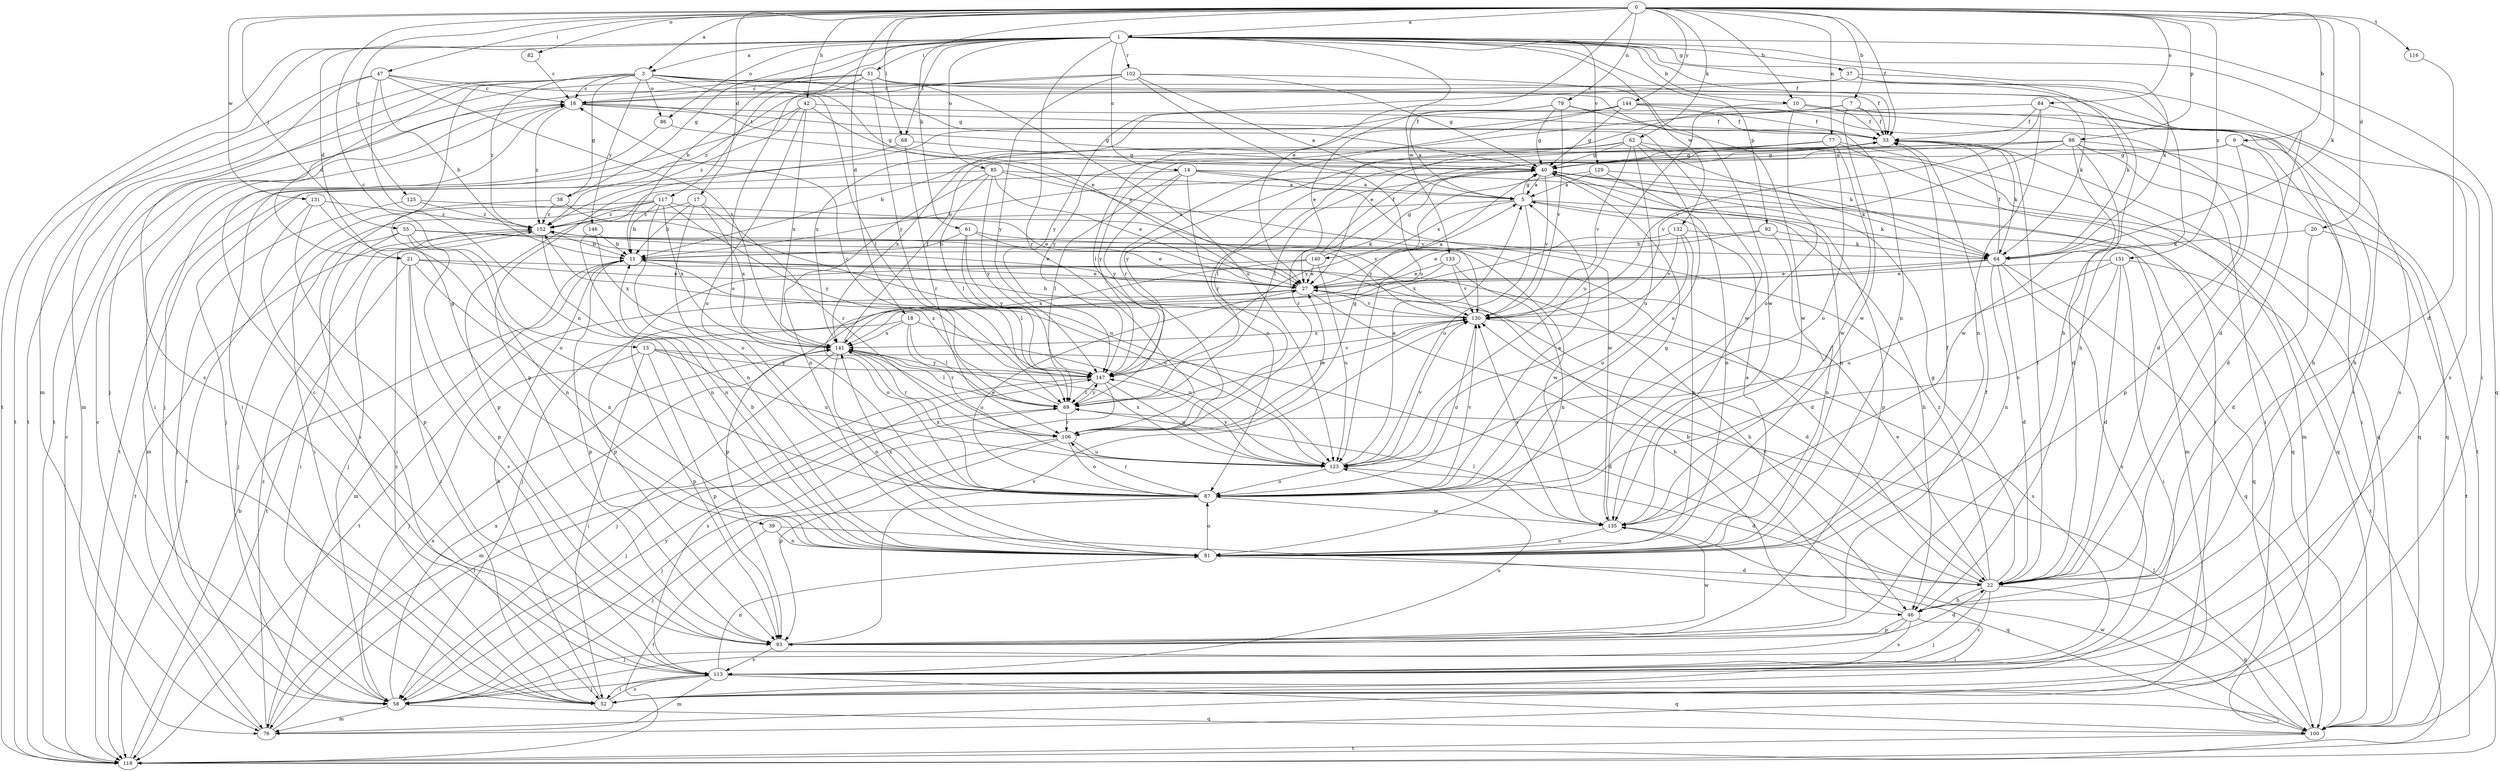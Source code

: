 strict digraph  {
0;
1;
3;
5;
7;
9;
10;
11;
13;
14;
16;
17;
18;
20;
21;
22;
27;
33;
37;
38;
39;
40;
42;
46;
47;
51;
52;
55;
58;
61;
62;
64;
68;
69;
76;
77;
79;
81;
82;
84;
85;
86;
87;
88;
92;
93;
100;
102;
106;
113;
116;
117;
118;
123;
125;
129;
130;
131;
132;
133;
135;
140;
141;
144;
146;
147;
151;
152;
0 -> 1  [label=a];
0 -> 3  [label=a];
0 -> 7  [label=b];
0 -> 9  [label=b];
0 -> 10  [label=b];
0 -> 13  [label=c];
0 -> 17  [label=d];
0 -> 18  [label=d];
0 -> 20  [label=d];
0 -> 27  [label=e];
0 -> 33  [label=f];
0 -> 42  [label=h];
0 -> 47  [label=i];
0 -> 55  [label=j];
0 -> 61  [label=k];
0 -> 62  [label=k];
0 -> 64  [label=k];
0 -> 68  [label=l];
0 -> 77  [label=n];
0 -> 79  [label=n];
0 -> 82  [label=o];
0 -> 84  [label=o];
0 -> 88  [label=p];
0 -> 116  [label=t];
0 -> 125  [label=v];
0 -> 131  [label=w];
0 -> 144  [label=y];
0 -> 151  [label=z];
1 -> 3  [label=a];
1 -> 10  [label=b];
1 -> 11  [label=b];
1 -> 14  [label=c];
1 -> 21  [label=d];
1 -> 33  [label=f];
1 -> 37  [label=g];
1 -> 38  [label=g];
1 -> 46  [label=h];
1 -> 51  [label=i];
1 -> 52  [label=i];
1 -> 64  [label=k];
1 -> 68  [label=l];
1 -> 76  [label=m];
1 -> 85  [label=o];
1 -> 86  [label=o];
1 -> 92  [label=p];
1 -> 100  [label=q];
1 -> 102  [label=r];
1 -> 106  [label=r];
1 -> 117  [label=t];
1 -> 118  [label=t];
1 -> 129  [label=v];
1 -> 132  [label=w];
1 -> 133  [label=w];
3 -> 16  [label=c];
3 -> 21  [label=d];
3 -> 22  [label=d];
3 -> 27  [label=e];
3 -> 38  [label=g];
3 -> 39  [label=g];
3 -> 40  [label=g];
3 -> 64  [label=k];
3 -> 69  [label=l];
3 -> 86  [label=o];
3 -> 113  [label=s];
3 -> 118  [label=t];
3 -> 146  [label=y];
3 -> 152  [label=z];
5 -> 40  [label=g];
5 -> 46  [label=h];
5 -> 64  [label=k];
5 -> 123  [label=u];
5 -> 140  [label=x];
5 -> 152  [label=z];
7 -> 27  [label=e];
7 -> 33  [label=f];
7 -> 93  [label=p];
7 -> 113  [label=s];
7 -> 135  [label=w];
9 -> 22  [label=d];
9 -> 40  [label=g];
9 -> 52  [label=i];
9 -> 58  [label=j];
9 -> 93  [label=p];
10 -> 33  [label=f];
10 -> 87  [label=o];
10 -> 113  [label=s];
10 -> 123  [label=u];
11 -> 27  [label=e];
11 -> 76  [label=m];
11 -> 93  [label=p];
11 -> 123  [label=u];
13 -> 22  [label=d];
13 -> 52  [label=i];
13 -> 58  [label=j];
13 -> 93  [label=p];
13 -> 123  [label=u];
13 -> 147  [label=y];
14 -> 5  [label=a];
14 -> 69  [label=l];
14 -> 87  [label=o];
14 -> 93  [label=p];
14 -> 100  [label=q];
14 -> 135  [label=w];
14 -> 147  [label=y];
16 -> 33  [label=f];
16 -> 40  [label=g];
16 -> 52  [label=i];
16 -> 135  [label=w];
16 -> 152  [label=z];
17 -> 11  [label=b];
17 -> 87  [label=o];
17 -> 106  [label=r];
17 -> 141  [label=x];
17 -> 152  [label=z];
18 -> 69  [label=l];
18 -> 93  [label=p];
18 -> 106  [label=r];
18 -> 123  [label=u];
18 -> 141  [label=x];
20 -> 22  [label=d];
20 -> 64  [label=k];
20 -> 118  [label=t];
21 -> 27  [label=e];
21 -> 46  [label=h];
21 -> 52  [label=i];
21 -> 81  [label=n];
21 -> 113  [label=s];
21 -> 118  [label=t];
22 -> 27  [label=e];
22 -> 33  [label=f];
22 -> 40  [label=g];
22 -> 46  [label=h];
22 -> 58  [label=j];
22 -> 100  [label=q];
22 -> 113  [label=s];
22 -> 130  [label=v];
22 -> 152  [label=z];
27 -> 5  [label=a];
27 -> 22  [label=d];
27 -> 46  [label=h];
27 -> 87  [label=o];
27 -> 118  [label=t];
27 -> 130  [label=v];
33 -> 40  [label=g];
33 -> 64  [label=k];
33 -> 69  [label=l];
33 -> 100  [label=q];
37 -> 16  [label=c];
37 -> 46  [label=h];
37 -> 64  [label=k];
37 -> 113  [label=s];
37 -> 147  [label=y];
38 -> 52  [label=i];
38 -> 123  [label=u];
38 -> 152  [label=z];
39 -> 81  [label=n];
39 -> 100  [label=q];
39 -> 118  [label=t];
40 -> 5  [label=a];
40 -> 11  [label=b];
40 -> 64  [label=k];
40 -> 76  [label=m];
40 -> 81  [label=n];
40 -> 93  [label=p];
40 -> 106  [label=r];
40 -> 130  [label=v];
42 -> 33  [label=f];
42 -> 40  [label=g];
42 -> 52  [label=i];
42 -> 87  [label=o];
42 -> 141  [label=x];
42 -> 152  [label=z];
46 -> 11  [label=b];
46 -> 52  [label=i];
46 -> 58  [label=j];
46 -> 93  [label=p];
46 -> 113  [label=s];
47 -> 11  [label=b];
47 -> 16  [label=c];
47 -> 33  [label=f];
47 -> 76  [label=m];
47 -> 81  [label=n];
47 -> 118  [label=t];
47 -> 141  [label=x];
51 -> 16  [label=c];
51 -> 58  [label=j];
51 -> 87  [label=o];
51 -> 118  [label=t];
51 -> 123  [label=u];
51 -> 135  [label=w];
51 -> 147  [label=y];
52 -> 11  [label=b];
52 -> 113  [label=s];
52 -> 152  [label=z];
55 -> 27  [label=e];
55 -> 52  [label=i];
55 -> 58  [label=j];
55 -> 64  [label=k];
55 -> 81  [label=n];
55 -> 93  [label=p];
55 -> 135  [label=w];
58 -> 76  [label=m];
58 -> 100  [label=q];
58 -> 141  [label=x];
58 -> 147  [label=y];
61 -> 11  [label=b];
61 -> 22  [label=d];
61 -> 27  [label=e];
61 -> 69  [label=l];
61 -> 147  [label=y];
62 -> 40  [label=g];
62 -> 64  [label=k];
62 -> 87  [label=o];
62 -> 100  [label=q];
62 -> 106  [label=r];
62 -> 123  [label=u];
62 -> 130  [label=v];
62 -> 141  [label=x];
64 -> 22  [label=d];
64 -> 27  [label=e];
64 -> 33  [label=f];
64 -> 58  [label=j];
64 -> 81  [label=n];
64 -> 100  [label=q];
64 -> 113  [label=s];
68 -> 40  [label=g];
68 -> 106  [label=r];
68 -> 118  [label=t];
69 -> 16  [label=c];
69 -> 58  [label=j];
69 -> 106  [label=r];
69 -> 147  [label=y];
69 -> 152  [label=z];
76 -> 16  [label=c];
76 -> 69  [label=l];
76 -> 141  [label=x];
76 -> 152  [label=z];
77 -> 11  [label=b];
77 -> 40  [label=g];
77 -> 52  [label=i];
77 -> 76  [label=m];
77 -> 87  [label=o];
77 -> 135  [label=w];
77 -> 147  [label=y];
79 -> 5  [label=a];
79 -> 27  [label=e];
79 -> 33  [label=f];
79 -> 40  [label=g];
79 -> 130  [label=v];
79 -> 135  [label=w];
81 -> 5  [label=a];
81 -> 11  [label=b];
81 -> 22  [label=d];
81 -> 33  [label=f];
81 -> 87  [label=o];
81 -> 141  [label=x];
82 -> 16  [label=c];
84 -> 33  [label=f];
84 -> 46  [label=h];
84 -> 81  [label=n];
84 -> 130  [label=v];
84 -> 147  [label=y];
85 -> 5  [label=a];
85 -> 27  [label=e];
85 -> 69  [label=l];
85 -> 76  [label=m];
85 -> 81  [label=n];
85 -> 130  [label=v];
85 -> 147  [label=y];
86 -> 27  [label=e];
86 -> 58  [label=j];
87 -> 5  [label=a];
87 -> 27  [label=e];
87 -> 58  [label=j];
87 -> 106  [label=r];
87 -> 130  [label=v];
87 -> 135  [label=w];
87 -> 141  [label=x];
88 -> 22  [label=d];
88 -> 40  [label=g];
88 -> 52  [label=i];
88 -> 69  [label=l];
88 -> 100  [label=q];
88 -> 118  [label=t];
88 -> 130  [label=v];
88 -> 135  [label=w];
88 -> 147  [label=y];
92 -> 11  [label=b];
92 -> 27  [label=e];
92 -> 81  [label=n];
92 -> 100  [label=q];
93 -> 22  [label=d];
93 -> 33  [label=f];
93 -> 113  [label=s];
93 -> 130  [label=v];
93 -> 135  [label=w];
100 -> 69  [label=l];
100 -> 118  [label=t];
100 -> 135  [label=w];
102 -> 5  [label=a];
102 -> 16  [label=c];
102 -> 40  [label=g];
102 -> 81  [label=n];
102 -> 123  [label=u];
102 -> 147  [label=y];
102 -> 152  [label=z];
106 -> 27  [label=e];
106 -> 40  [label=g];
106 -> 58  [label=j];
106 -> 87  [label=o];
106 -> 93  [label=p];
106 -> 123  [label=u];
113 -> 16  [label=c];
113 -> 52  [label=i];
113 -> 58  [label=j];
113 -> 76  [label=m];
113 -> 81  [label=n];
113 -> 100  [label=q];
113 -> 123  [label=u];
116 -> 22  [label=d];
117 -> 11  [label=b];
117 -> 27  [label=e];
117 -> 52  [label=i];
117 -> 81  [label=n];
117 -> 118  [label=t];
117 -> 141  [label=x];
117 -> 147  [label=y];
117 -> 152  [label=z];
118 -> 11  [label=b];
118 -> 16  [label=c];
123 -> 5  [label=a];
123 -> 22  [label=d];
123 -> 87  [label=o];
123 -> 130  [label=v];
123 -> 141  [label=x];
123 -> 147  [label=y];
125 -> 58  [label=j];
125 -> 130  [label=v];
125 -> 152  [label=z];
129 -> 5  [label=a];
129 -> 81  [label=n];
129 -> 100  [label=q];
129 -> 147  [label=y];
130 -> 11  [label=b];
130 -> 69  [label=l];
130 -> 87  [label=o];
130 -> 113  [label=s];
130 -> 141  [label=x];
130 -> 152  [label=z];
131 -> 87  [label=o];
131 -> 93  [label=p];
131 -> 113  [label=s];
131 -> 152  [label=z];
132 -> 64  [label=k];
132 -> 81  [label=n];
132 -> 87  [label=o];
132 -> 130  [label=v];
132 -> 141  [label=x];
133 -> 27  [label=e];
133 -> 81  [label=n];
133 -> 93  [label=p];
133 -> 130  [label=v];
135 -> 40  [label=g];
135 -> 69  [label=l];
135 -> 81  [label=n];
135 -> 130  [label=v];
140 -> 27  [label=e];
140 -> 33  [label=f];
140 -> 40  [label=g];
140 -> 93  [label=p];
140 -> 123  [label=u];
140 -> 141  [label=x];
141 -> 33  [label=f];
141 -> 58  [label=j];
141 -> 69  [label=l];
141 -> 81  [label=n];
141 -> 106  [label=r];
141 -> 123  [label=u];
141 -> 147  [label=y];
144 -> 22  [label=d];
144 -> 33  [label=f];
144 -> 40  [label=g];
144 -> 46  [label=h];
144 -> 69  [label=l];
144 -> 106  [label=r];
144 -> 141  [label=x];
146 -> 11  [label=b];
146 -> 81  [label=n];
146 -> 141  [label=x];
147 -> 69  [label=l];
147 -> 76  [label=m];
147 -> 113  [label=s];
147 -> 123  [label=u];
147 -> 130  [label=v];
151 -> 22  [label=d];
151 -> 27  [label=e];
151 -> 52  [label=i];
151 -> 87  [label=o];
151 -> 118  [label=t];
151 -> 123  [label=u];
152 -> 11  [label=b];
152 -> 58  [label=j];
152 -> 81  [label=n];
152 -> 118  [label=t];
}

